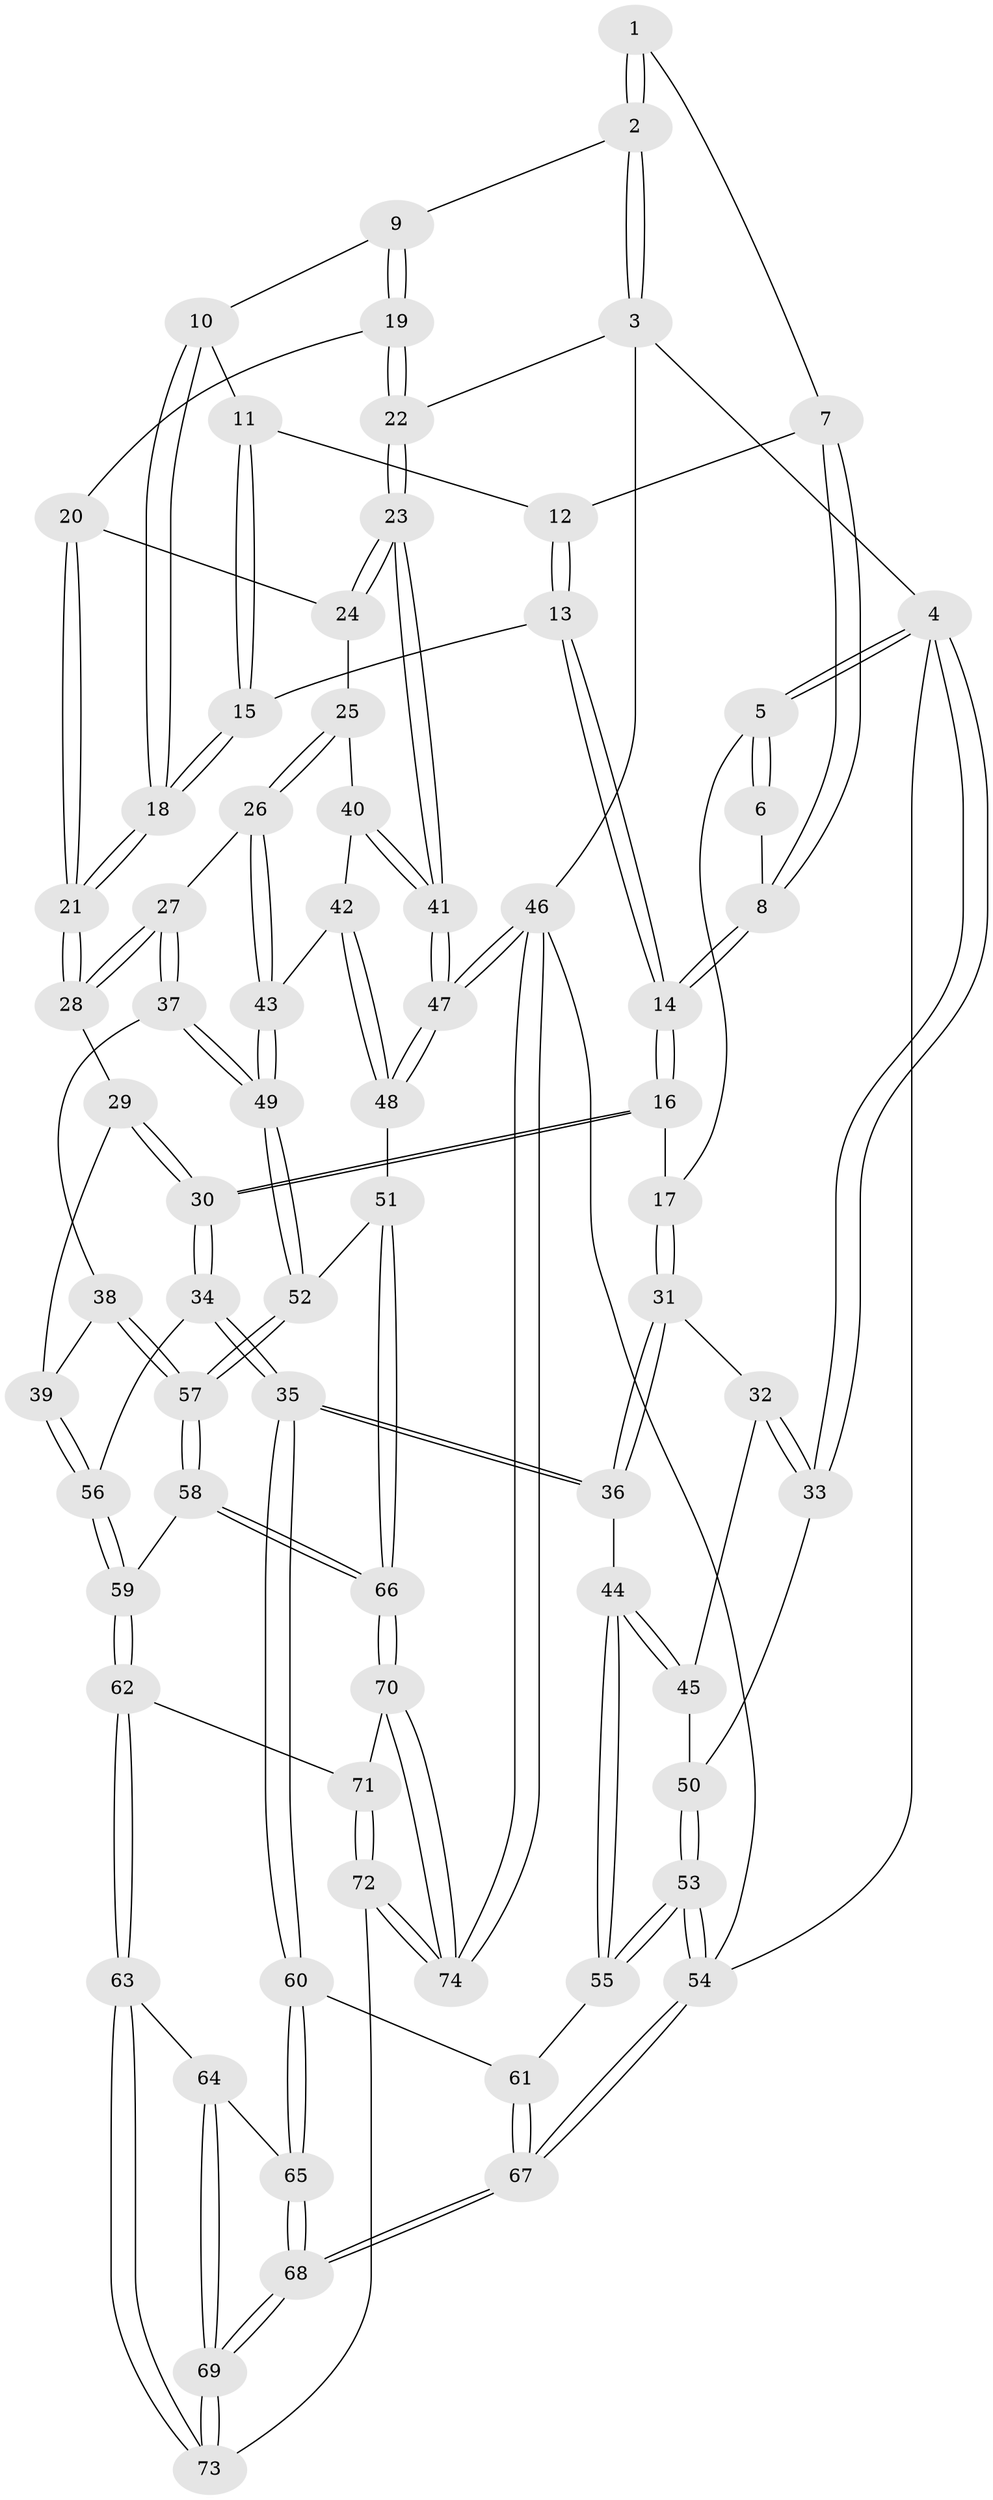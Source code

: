 // coarse degree distribution, {3: 0.3783783783783784, 2: 0.02702702702702703, 4: 0.5405405405405406, 5: 0.05405405405405406}
// Generated by graph-tools (version 1.1) at 2025/38/03/04/25 23:38:23]
// undirected, 74 vertices, 182 edges
graph export_dot {
  node [color=gray90,style=filled];
  1 [pos="+0.5963278734096338+0"];
  2 [pos="+0.8902688970379755+0"];
  3 [pos="+1+0"];
  4 [pos="+0+0"];
  5 [pos="+0+0"];
  6 [pos="+0.3067493715581304+0"];
  7 [pos="+0.5343170296147038+0.028898980006956385"];
  8 [pos="+0.38538923882574655+0.08716942688310265"];
  9 [pos="+0.6881376363498228+0.12735498501146245"];
  10 [pos="+0.6877124446905527+0.12748068007343816"];
  11 [pos="+0.5752833349003096+0.10345846947727845"];
  12 [pos="+0.5588063408510935+0.08984444977496645"];
  13 [pos="+0.41768968299234127+0.2400946815342577"];
  14 [pos="+0.311581423841249+0.2401556255085082"];
  15 [pos="+0.5690620515353682+0.28449162444442594"];
  16 [pos="+0.2941371031176362+0.24939234936679539"];
  17 [pos="+0.2823838541675559+0.24839298036646298"];
  18 [pos="+0.5825752967196297+0.29341575383322777"];
  19 [pos="+0.7778448236931139+0.2296074186230432"];
  20 [pos="+0.7707168232143465+0.27478726728658487"];
  21 [pos="+0.6041813395655816+0.32314853191078385"];
  22 [pos="+1+0"];
  23 [pos="+1+0.18916541033756473"];
  24 [pos="+0.7764431095403012+0.28173661984384446"];
  25 [pos="+0.8358024757858097+0.3797077920096455"];
  26 [pos="+0.8165428778013766+0.4162659531587056"];
  27 [pos="+0.7153536997811629+0.46568799546764067"];
  28 [pos="+0.60387224745662+0.3368758619161341"];
  29 [pos="+0.561250766707133+0.3973166724064309"];
  30 [pos="+0.4203290431384421+0.5130494767441142"];
  31 [pos="+0.18146647708100871+0.3233620140369842"];
  32 [pos="+0.044174497676951835+0.33940936879063127"];
  33 [pos="+0+0.3134721990657641"];
  34 [pos="+0.41635102450987843+0.5919196196577465"];
  35 [pos="+0.34692944661683645+0.6346589643514366"];
  36 [pos="+0.18500376742500538+0.5911349213462638"];
  37 [pos="+0.7011202214011735+0.5122986363828166"];
  38 [pos="+0.6650949993718013+0.5501879530412732"];
  39 [pos="+0.6381671371457622+0.5523036603127981"];
  40 [pos="+0.96479636361662+0.36051746703306914"];
  41 [pos="+1+0.19190949556691958"];
  42 [pos="+0.9437025071192924+0.49856536582626654"];
  43 [pos="+0.8726713706679992+0.5354789167400953"];
  44 [pos="+0.12882101167761872+0.6105404060762234"];
  45 [pos="+0.07913080466180969+0.5275111546020628"];
  46 [pos="+1+1"];
  47 [pos="+1+0.6658823813221947"];
  48 [pos="+1+0.6656721669314659"];
  49 [pos="+0.8590735944487646+0.5999970183421607"];
  50 [pos="+0+0.37597491308299685"];
  51 [pos="+1+0.6851866349181068"];
  52 [pos="+0.8675833576992455+0.6383656737686668"];
  53 [pos="+0+0.8034643134324503"];
  54 [pos="+0+1"];
  55 [pos="+0.04417961406812328+0.6777445566936189"];
  56 [pos="+0.46630988561499187+0.6114995774795705"];
  57 [pos="+0.7486195465834066+0.7430873133917314"];
  58 [pos="+0.7424835506725814+0.7577752217138428"];
  59 [pos="+0.6160190484923299+0.7998996682306349"];
  60 [pos="+0.3251207669706504+0.7725401420019508"];
  61 [pos="+0.22806555486340707+0.8064715172984491"];
  62 [pos="+0.6131303664718321+0.8056459396615859"];
  63 [pos="+0.5115853134085554+0.8873564527426662"];
  64 [pos="+0.39001787418298045+0.851328226728309"];
  65 [pos="+0.3417263852765154+0.8092396380527545"];
  66 [pos="+0.8535462443347628+0.8815898477348089"];
  67 [pos="+0+1"];
  68 [pos="+0.02198463915923447+1"];
  69 [pos="+0.3037393215500033+1"];
  70 [pos="+0.9092789114200629+1"];
  71 [pos="+0.6439883790946312+0.8859686264465018"];
  72 [pos="+0.6637241441049989+1"];
  73 [pos="+0.49254944385238736+1"];
  74 [pos="+0.9959833837802836+1"];
  1 -- 2;
  1 -- 2;
  1 -- 7;
  2 -- 3;
  2 -- 3;
  2 -- 9;
  3 -- 4;
  3 -- 22;
  3 -- 46;
  4 -- 5;
  4 -- 5;
  4 -- 33;
  4 -- 33;
  4 -- 54;
  5 -- 6;
  5 -- 6;
  5 -- 17;
  6 -- 8;
  7 -- 8;
  7 -- 8;
  7 -- 12;
  8 -- 14;
  8 -- 14;
  9 -- 10;
  9 -- 19;
  9 -- 19;
  10 -- 11;
  10 -- 18;
  10 -- 18;
  11 -- 12;
  11 -- 15;
  11 -- 15;
  12 -- 13;
  12 -- 13;
  13 -- 14;
  13 -- 14;
  13 -- 15;
  14 -- 16;
  14 -- 16;
  15 -- 18;
  15 -- 18;
  16 -- 17;
  16 -- 30;
  16 -- 30;
  17 -- 31;
  17 -- 31;
  18 -- 21;
  18 -- 21;
  19 -- 20;
  19 -- 22;
  19 -- 22;
  20 -- 21;
  20 -- 21;
  20 -- 24;
  21 -- 28;
  21 -- 28;
  22 -- 23;
  22 -- 23;
  23 -- 24;
  23 -- 24;
  23 -- 41;
  23 -- 41;
  24 -- 25;
  25 -- 26;
  25 -- 26;
  25 -- 40;
  26 -- 27;
  26 -- 43;
  26 -- 43;
  27 -- 28;
  27 -- 28;
  27 -- 37;
  27 -- 37;
  28 -- 29;
  29 -- 30;
  29 -- 30;
  29 -- 39;
  30 -- 34;
  30 -- 34;
  31 -- 32;
  31 -- 36;
  31 -- 36;
  32 -- 33;
  32 -- 33;
  32 -- 45;
  33 -- 50;
  34 -- 35;
  34 -- 35;
  34 -- 56;
  35 -- 36;
  35 -- 36;
  35 -- 60;
  35 -- 60;
  36 -- 44;
  37 -- 38;
  37 -- 49;
  37 -- 49;
  38 -- 39;
  38 -- 57;
  38 -- 57;
  39 -- 56;
  39 -- 56;
  40 -- 41;
  40 -- 41;
  40 -- 42;
  41 -- 47;
  41 -- 47;
  42 -- 43;
  42 -- 48;
  42 -- 48;
  43 -- 49;
  43 -- 49;
  44 -- 45;
  44 -- 45;
  44 -- 55;
  44 -- 55;
  45 -- 50;
  46 -- 47;
  46 -- 47;
  46 -- 74;
  46 -- 74;
  46 -- 54;
  47 -- 48;
  47 -- 48;
  48 -- 51;
  49 -- 52;
  49 -- 52;
  50 -- 53;
  50 -- 53;
  51 -- 52;
  51 -- 66;
  51 -- 66;
  52 -- 57;
  52 -- 57;
  53 -- 54;
  53 -- 54;
  53 -- 55;
  53 -- 55;
  54 -- 67;
  54 -- 67;
  55 -- 61;
  56 -- 59;
  56 -- 59;
  57 -- 58;
  57 -- 58;
  58 -- 59;
  58 -- 66;
  58 -- 66;
  59 -- 62;
  59 -- 62;
  60 -- 61;
  60 -- 65;
  60 -- 65;
  61 -- 67;
  61 -- 67;
  62 -- 63;
  62 -- 63;
  62 -- 71;
  63 -- 64;
  63 -- 73;
  63 -- 73;
  64 -- 65;
  64 -- 69;
  64 -- 69;
  65 -- 68;
  65 -- 68;
  66 -- 70;
  66 -- 70;
  67 -- 68;
  67 -- 68;
  68 -- 69;
  68 -- 69;
  69 -- 73;
  69 -- 73;
  70 -- 71;
  70 -- 74;
  70 -- 74;
  71 -- 72;
  71 -- 72;
  72 -- 73;
  72 -- 74;
  72 -- 74;
}
